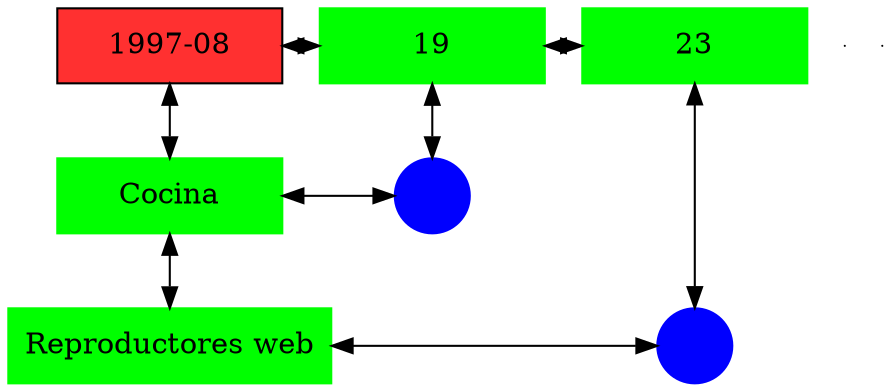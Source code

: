 digraph G{
node[shape="box"];
nodeMt[ label = "1997-08", width = 1.5, style = filled, fillcolor = firebrick1, group = 1 ];
e0[ shape = point, width = 0 ];
e1[ shape = point, width = 0 ];
node0xc00040c460[label="19",color=green,style =filled,width = 1.5 group=19];
nodeMt->node0xc00040c460[dir="both"];
{rank=same;nodeMt;node0xc00040c460;}
node0xc00040ca50[label="23",color=green,style =filled,width = 1.5 group=23];
node0xc00040c460->node0xc00040ca50[dir="both"];
{rank=same;node0xc00040c460;node0xc00040ca50;}
node0xc00040c410[label="Cocina",color=green,style =filled width = 1.5 group=1];
node0xc0001c0700[label="",color=blue,style =filled, width = 0.5 group=19 shape=circle];
node0xc00040c410->node0xc0001c0700[dir="both"];
{rank=same;node0xc00040c410;node0xc0001c0700;}
node0xc00040ca00[label="Reproductores web",color=green,style =filled width = 1.5 group=1];
node0xc0001c0a80[label="",color=blue,style =filled, width = 0.5 group=23 shape=circle];
node0xc00040ca00->node0xc0001c0a80[dir="both"];
{rank=same;node0xc00040ca00;node0xc0001c0a80;}
node0xc00040c460->node0xc0001c0700[dir="both"];
node0xc00040ca50->node0xc0001c0a80[dir="both"];
nodeMt->node0xc00040c410[dir="both"];
node0xc00040c410->node0xc00040ca00[dir="both"];
}
